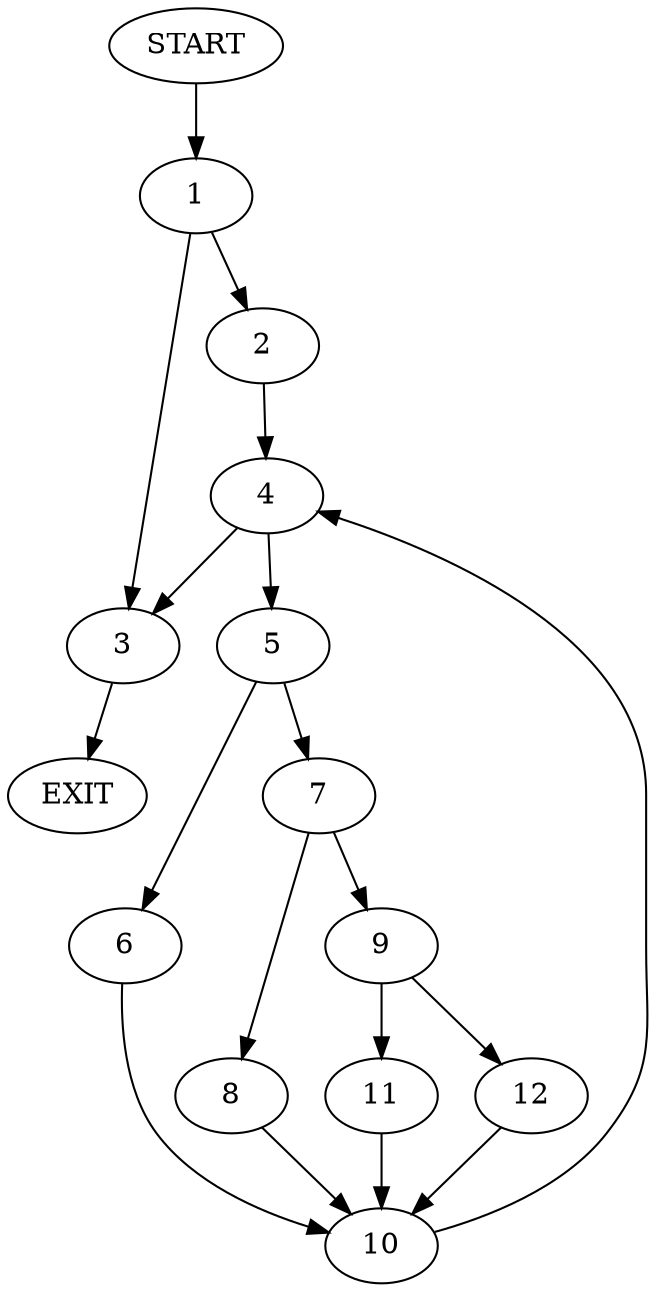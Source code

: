 digraph {
0 [label="START"]
13 [label="EXIT"]
0 -> 1
1 -> 2
1 -> 3
3 -> 13
2 -> 4
4 -> 5
4 -> 3
5 -> 6
5 -> 7
7 -> 8
7 -> 9
6 -> 10
10 -> 4
8 -> 10
9 -> 11
9 -> 12
12 -> 10
11 -> 10
}

